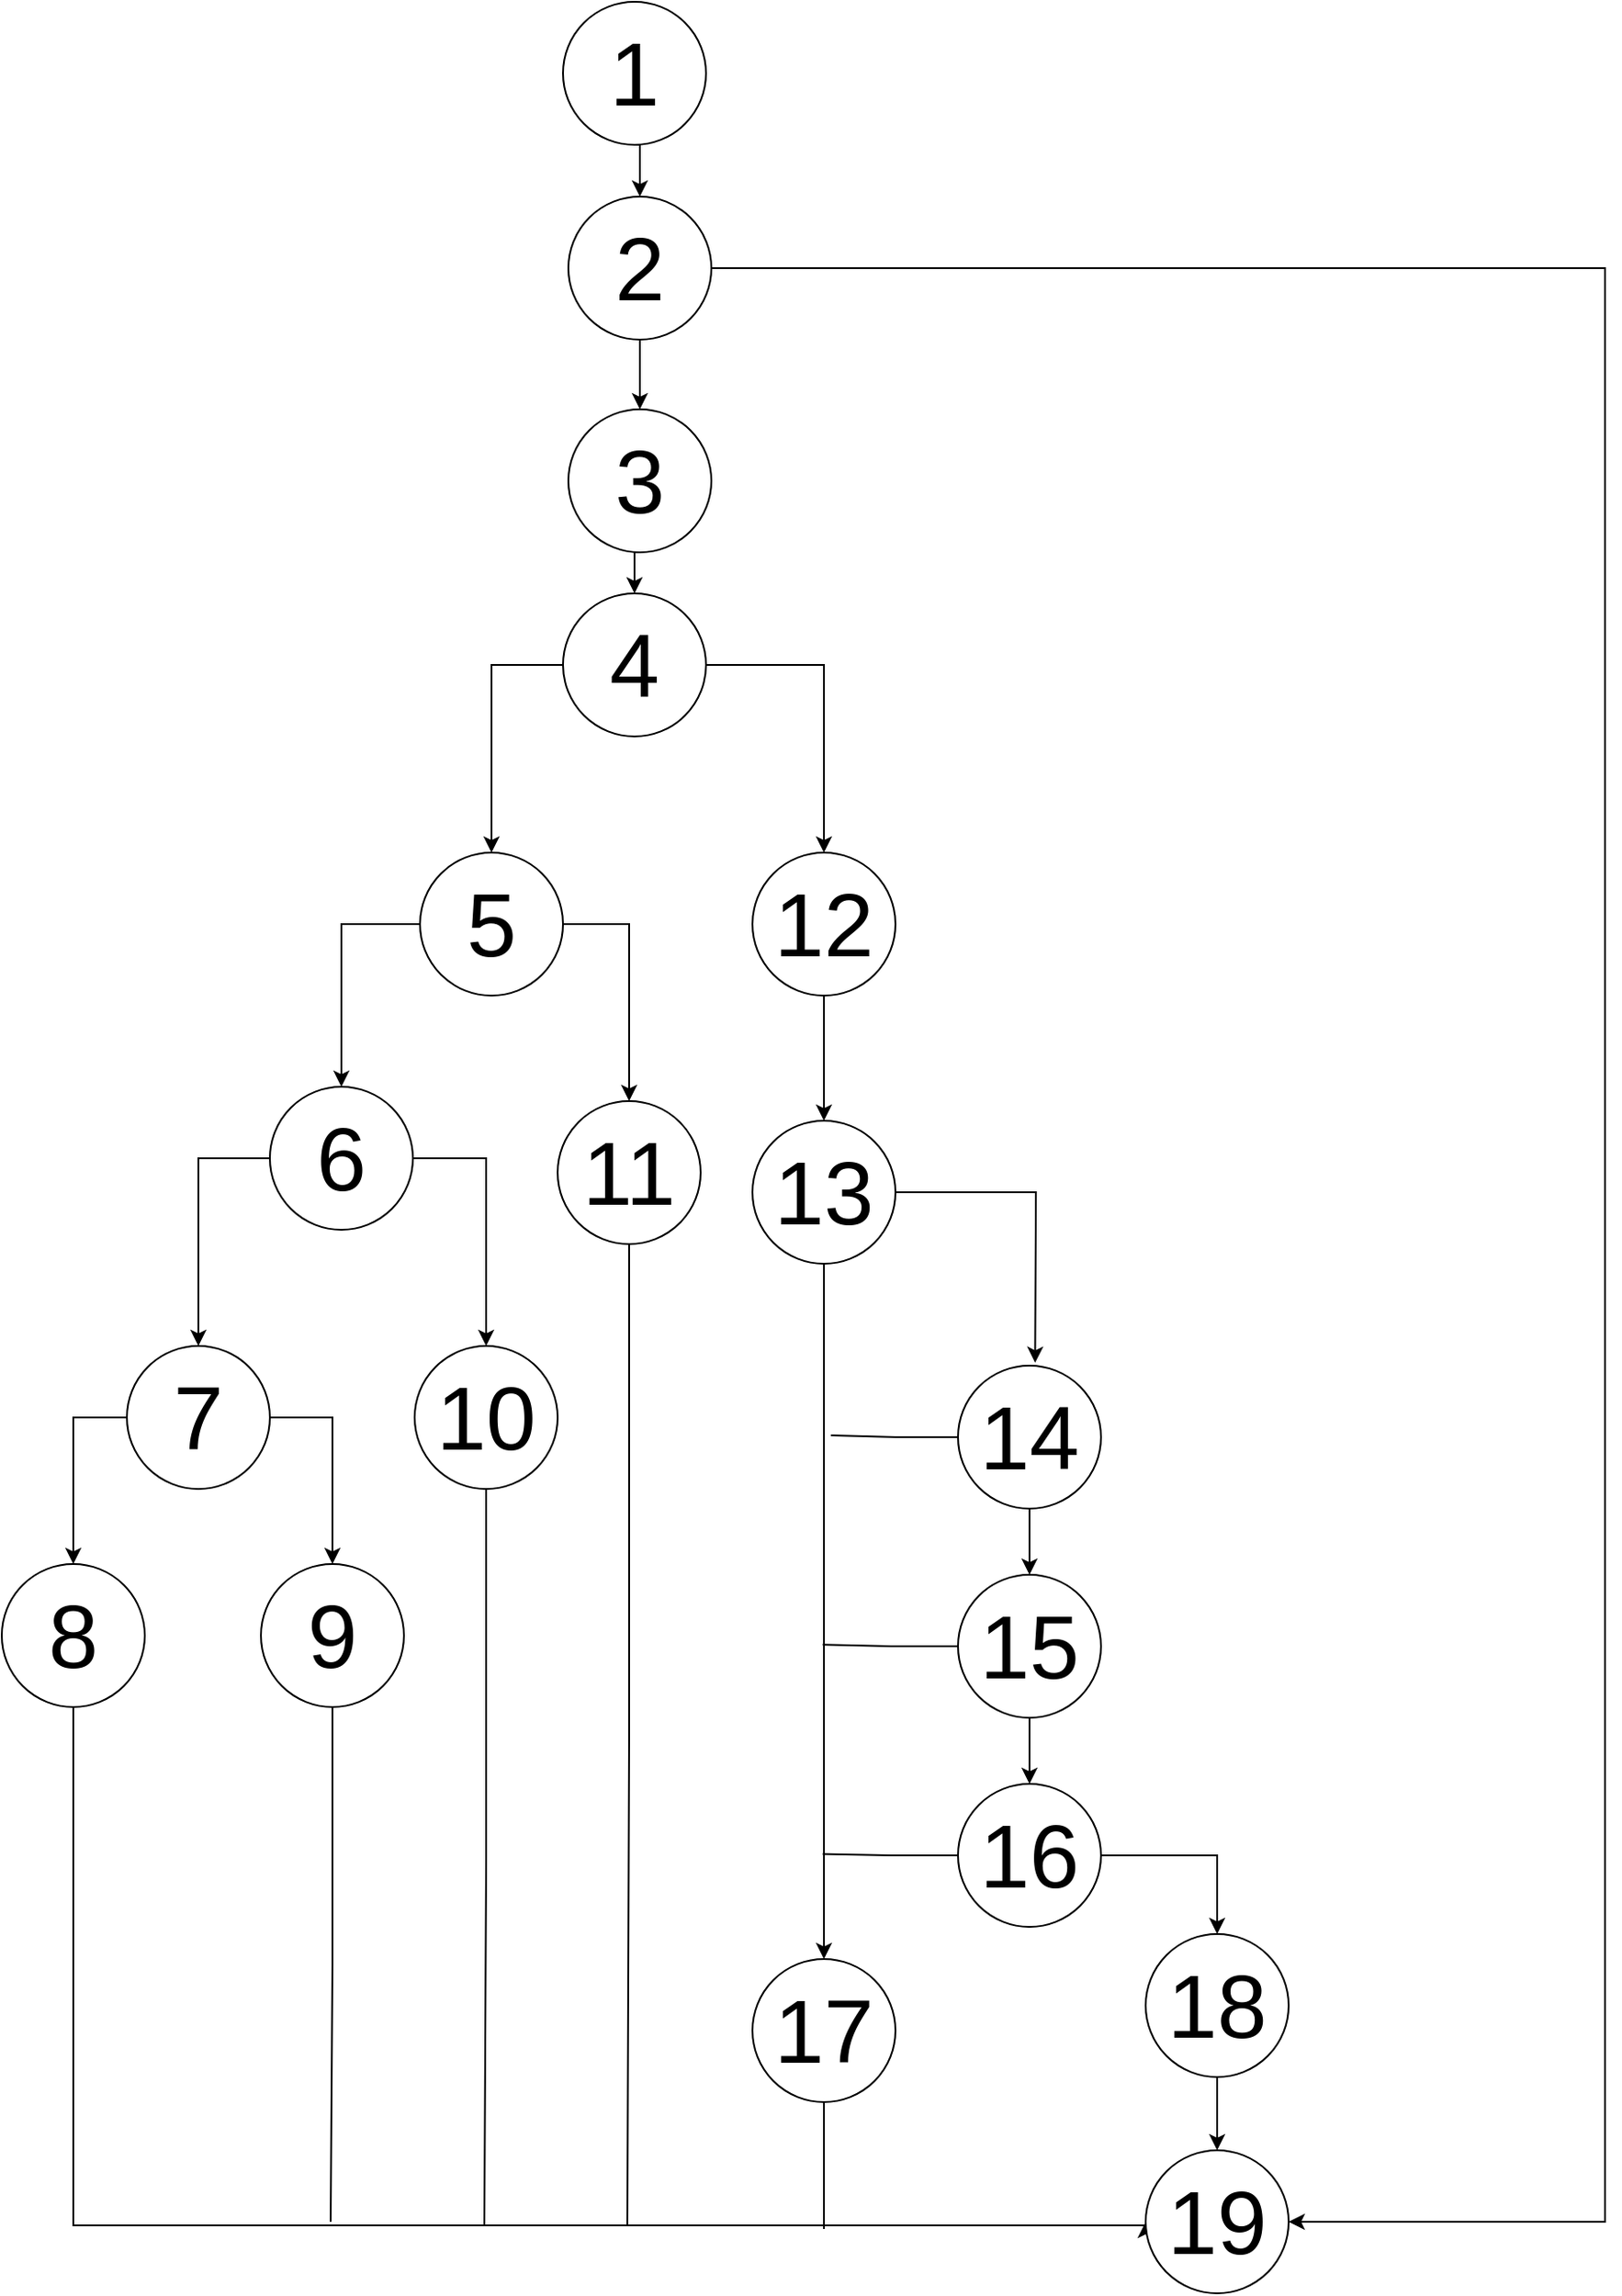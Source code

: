 <mxfile version="18.1.2" type="github">
  <diagram id="Wd26jXFsgFDWFj-va9AC" name="第 1 页">
    <mxGraphModel dx="2966" dy="1657" grid="0" gridSize="10" guides="1" tooltips="1" connect="1" arrows="1" fold="1" page="0" pageScale="1" pageWidth="827" pageHeight="1169" math="0" shadow="0">
      <root>
        <mxCell id="0" />
        <mxCell id="1" parent="0" />
        <mxCell id="2Bjxf9s9oJsouS8pz1xw-21" style="edgeStyle=orthogonalEdgeStyle;rounded=0;orthogonalLoop=1;jettySize=auto;html=1;exitX=0.5;exitY=1;exitDx=0;exitDy=0;entryX=0.5;entryY=0;entryDx=0;entryDy=0;" edge="1" parent="1" source="CzC6wXrIJO8HGLkusd6--1" target="2Bjxf9s9oJsouS8pz1xw-1">
          <mxGeometry relative="1" as="geometry" />
        </mxCell>
        <mxCell id="CzC6wXrIJO8HGLkusd6--1" value="&lt;font style=&quot;font-size: 50px;&quot;&gt;1&lt;/font&gt;" style="ellipse;whiteSpace=wrap;html=1;aspect=fixed;" parent="1" vertex="1">
          <mxGeometry x="352" y="372" width="80" height="80" as="geometry" />
        </mxCell>
        <mxCell id="2Bjxf9s9oJsouS8pz1xw-22" style="edgeStyle=orthogonalEdgeStyle;rounded=0;orthogonalLoop=1;jettySize=auto;html=1;exitX=0.5;exitY=1;exitDx=0;exitDy=0;entryX=0.5;entryY=0;entryDx=0;entryDy=0;" edge="1" parent="1" source="2Bjxf9s9oJsouS8pz1xw-1" target="2Bjxf9s9oJsouS8pz1xw-2">
          <mxGeometry relative="1" as="geometry" />
        </mxCell>
        <mxCell id="2Bjxf9s9oJsouS8pz1xw-47" style="edgeStyle=orthogonalEdgeStyle;rounded=0;orthogonalLoop=1;jettySize=auto;html=1;exitX=1;exitY=0.5;exitDx=0;exitDy=0;endArrow=classic;endFill=1;entryX=1;entryY=0.5;entryDx=0;entryDy=0;" edge="1" parent="1" source="2Bjxf9s9oJsouS8pz1xw-1" target="2Bjxf9s9oJsouS8pz1xw-20">
          <mxGeometry relative="1" as="geometry">
            <mxPoint x="843" y="1616" as="targetPoint" />
            <Array as="points">
              <mxPoint x="935" y="521" />
              <mxPoint x="935" y="1614" />
            </Array>
          </mxGeometry>
        </mxCell>
        <mxCell id="2Bjxf9s9oJsouS8pz1xw-1" value="&lt;font style=&quot;font-size: 50px;&quot;&gt;2&lt;/font&gt;" style="ellipse;whiteSpace=wrap;html=1;aspect=fixed;" vertex="1" parent="1">
          <mxGeometry x="355" y="481" width="80" height="80" as="geometry" />
        </mxCell>
        <mxCell id="2Bjxf9s9oJsouS8pz1xw-23" style="edgeStyle=orthogonalEdgeStyle;rounded=0;orthogonalLoop=1;jettySize=auto;html=1;exitX=0.5;exitY=1;exitDx=0;exitDy=0;entryX=0.5;entryY=0;entryDx=0;entryDy=0;" edge="1" parent="1" source="2Bjxf9s9oJsouS8pz1xw-2" target="2Bjxf9s9oJsouS8pz1xw-3">
          <mxGeometry relative="1" as="geometry" />
        </mxCell>
        <mxCell id="2Bjxf9s9oJsouS8pz1xw-2" value="&lt;font style=&quot;font-size: 50px;&quot;&gt;3&lt;/font&gt;" style="ellipse;whiteSpace=wrap;html=1;aspect=fixed;" vertex="1" parent="1">
          <mxGeometry x="355" y="600" width="80" height="80" as="geometry" />
        </mxCell>
        <mxCell id="2Bjxf9s9oJsouS8pz1xw-25" style="edgeStyle=orthogonalEdgeStyle;rounded=0;orthogonalLoop=1;jettySize=auto;html=1;exitX=0;exitY=0.5;exitDx=0;exitDy=0;entryX=0.5;entryY=0;entryDx=0;entryDy=0;" edge="1" parent="1" source="2Bjxf9s9oJsouS8pz1xw-3" target="2Bjxf9s9oJsouS8pz1xw-6">
          <mxGeometry relative="1" as="geometry" />
        </mxCell>
        <mxCell id="2Bjxf9s9oJsouS8pz1xw-33" style="edgeStyle=orthogonalEdgeStyle;rounded=0;orthogonalLoop=1;jettySize=auto;html=1;exitX=1;exitY=0.5;exitDx=0;exitDy=0;entryX=0.5;entryY=0;entryDx=0;entryDy=0;" edge="1" parent="1" source="2Bjxf9s9oJsouS8pz1xw-3" target="2Bjxf9s9oJsouS8pz1xw-7">
          <mxGeometry relative="1" as="geometry" />
        </mxCell>
        <mxCell id="2Bjxf9s9oJsouS8pz1xw-3" value="&lt;font style=&quot;font-size: 50px;&quot;&gt;4&lt;/font&gt;" style="ellipse;whiteSpace=wrap;html=1;aspect=fixed;" vertex="1" parent="1">
          <mxGeometry x="352" y="703" width="80" height="80" as="geometry" />
        </mxCell>
        <mxCell id="2Bjxf9s9oJsouS8pz1xw-26" style="edgeStyle=orthogonalEdgeStyle;rounded=0;orthogonalLoop=1;jettySize=auto;html=1;exitX=0;exitY=0.5;exitDx=0;exitDy=0;entryX=0.5;entryY=0;entryDx=0;entryDy=0;" edge="1" parent="1" source="2Bjxf9s9oJsouS8pz1xw-6" target="2Bjxf9s9oJsouS8pz1xw-8">
          <mxGeometry relative="1" as="geometry" />
        </mxCell>
        <mxCell id="2Bjxf9s9oJsouS8pz1xw-27" style="edgeStyle=orthogonalEdgeStyle;rounded=0;orthogonalLoop=1;jettySize=auto;html=1;exitX=1;exitY=0.5;exitDx=0;exitDy=0;entryX=0.5;entryY=0;entryDx=0;entryDy=0;" edge="1" parent="1" source="2Bjxf9s9oJsouS8pz1xw-6" target="2Bjxf9s9oJsouS8pz1xw-9">
          <mxGeometry relative="1" as="geometry" />
        </mxCell>
        <mxCell id="2Bjxf9s9oJsouS8pz1xw-6" value="&lt;font style=&quot;font-size: 50px;&quot;&gt;5&lt;/font&gt;" style="ellipse;whiteSpace=wrap;html=1;aspect=fixed;" vertex="1" parent="1">
          <mxGeometry x="272" y="848" width="80" height="80" as="geometry" />
        </mxCell>
        <mxCell id="2Bjxf9s9oJsouS8pz1xw-34" style="edgeStyle=orthogonalEdgeStyle;rounded=0;orthogonalLoop=1;jettySize=auto;html=1;exitX=0.5;exitY=1;exitDx=0;exitDy=0;" edge="1" parent="1" source="2Bjxf9s9oJsouS8pz1xw-7" target="2Bjxf9s9oJsouS8pz1xw-10">
          <mxGeometry relative="1" as="geometry" />
        </mxCell>
        <mxCell id="2Bjxf9s9oJsouS8pz1xw-7" value="&lt;font style=&quot;font-size: 50px;&quot;&gt;12&lt;/font&gt;" style="ellipse;whiteSpace=wrap;html=1;aspect=fixed;" vertex="1" parent="1">
          <mxGeometry x="458" y="848" width="80" height="80" as="geometry" />
        </mxCell>
        <mxCell id="2Bjxf9s9oJsouS8pz1xw-28" style="edgeStyle=orthogonalEdgeStyle;rounded=0;orthogonalLoop=1;jettySize=auto;html=1;exitX=0;exitY=0.5;exitDx=0;exitDy=0;entryX=0.5;entryY=0;entryDx=0;entryDy=0;" edge="1" parent="1" source="2Bjxf9s9oJsouS8pz1xw-8" target="2Bjxf9s9oJsouS8pz1xw-12">
          <mxGeometry relative="1" as="geometry" />
        </mxCell>
        <mxCell id="2Bjxf9s9oJsouS8pz1xw-29" style="edgeStyle=orthogonalEdgeStyle;rounded=0;orthogonalLoop=1;jettySize=auto;html=1;exitX=1;exitY=0.5;exitDx=0;exitDy=0;entryX=0.5;entryY=0;entryDx=0;entryDy=0;" edge="1" parent="1" source="2Bjxf9s9oJsouS8pz1xw-8" target="2Bjxf9s9oJsouS8pz1xw-11">
          <mxGeometry relative="1" as="geometry" />
        </mxCell>
        <mxCell id="2Bjxf9s9oJsouS8pz1xw-8" value="&lt;font style=&quot;font-size: 50px;&quot;&gt;6&lt;/font&gt;" style="ellipse;whiteSpace=wrap;html=1;aspect=fixed;" vertex="1" parent="1">
          <mxGeometry x="188" y="979" width="80" height="80" as="geometry" />
        </mxCell>
        <mxCell id="2Bjxf9s9oJsouS8pz1xw-46" style="edgeStyle=orthogonalEdgeStyle;rounded=0;orthogonalLoop=1;jettySize=auto;html=1;exitX=0.5;exitY=1;exitDx=0;exitDy=0;endArrow=none;endFill=0;" edge="1" parent="1" source="2Bjxf9s9oJsouS8pz1xw-9">
          <mxGeometry relative="1" as="geometry">
            <mxPoint x="388" y="1616" as="targetPoint" />
          </mxGeometry>
        </mxCell>
        <mxCell id="2Bjxf9s9oJsouS8pz1xw-9" value="&lt;span style=&quot;font-size: 50px;&quot;&gt;11&lt;/span&gt;" style="ellipse;whiteSpace=wrap;html=1;aspect=fixed;" vertex="1" parent="1">
          <mxGeometry x="349" y="987" width="80" height="80" as="geometry" />
        </mxCell>
        <mxCell id="2Bjxf9s9oJsouS8pz1xw-35" style="edgeStyle=orthogonalEdgeStyle;rounded=0;orthogonalLoop=1;jettySize=auto;html=1;exitX=0.5;exitY=1;exitDx=0;exitDy=0;entryX=0.5;entryY=0;entryDx=0;entryDy=0;" edge="1" parent="1" source="2Bjxf9s9oJsouS8pz1xw-10" target="2Bjxf9s9oJsouS8pz1xw-18">
          <mxGeometry relative="1" as="geometry" />
        </mxCell>
        <mxCell id="2Bjxf9s9oJsouS8pz1xw-36" style="edgeStyle=orthogonalEdgeStyle;rounded=0;orthogonalLoop=1;jettySize=auto;html=1;exitX=1;exitY=0.5;exitDx=0;exitDy=0;" edge="1" parent="1" source="2Bjxf9s9oJsouS8pz1xw-10">
          <mxGeometry relative="1" as="geometry">
            <mxPoint x="616.143" y="1133.429" as="targetPoint" />
          </mxGeometry>
        </mxCell>
        <mxCell id="2Bjxf9s9oJsouS8pz1xw-10" value="&lt;font style=&quot;font-size: 50px;&quot;&gt;13&lt;/font&gt;" style="ellipse;whiteSpace=wrap;html=1;aspect=fixed;" vertex="1" parent="1">
          <mxGeometry x="458" y="998" width="80" height="80" as="geometry" />
        </mxCell>
        <mxCell id="2Bjxf9s9oJsouS8pz1xw-45" style="edgeStyle=orthogonalEdgeStyle;rounded=0;orthogonalLoop=1;jettySize=auto;html=1;exitX=0.5;exitY=1;exitDx=0;exitDy=0;endArrow=none;endFill=0;" edge="1" parent="1" source="2Bjxf9s9oJsouS8pz1xw-11">
          <mxGeometry relative="1" as="geometry">
            <mxPoint x="308" y="1616" as="targetPoint" />
          </mxGeometry>
        </mxCell>
        <mxCell id="2Bjxf9s9oJsouS8pz1xw-11" value="&lt;font style=&quot;font-size: 50px;&quot;&gt;10&lt;/font&gt;" style="ellipse;whiteSpace=wrap;html=1;aspect=fixed;" vertex="1" parent="1">
          <mxGeometry x="269" y="1124" width="80" height="80" as="geometry" />
        </mxCell>
        <mxCell id="2Bjxf9s9oJsouS8pz1xw-30" style="edgeStyle=orthogonalEdgeStyle;rounded=0;orthogonalLoop=1;jettySize=auto;html=1;exitX=0;exitY=0.5;exitDx=0;exitDy=0;entryX=0.5;entryY=0;entryDx=0;entryDy=0;" edge="1" parent="1" source="2Bjxf9s9oJsouS8pz1xw-12" target="2Bjxf9s9oJsouS8pz1xw-13">
          <mxGeometry relative="1" as="geometry" />
        </mxCell>
        <mxCell id="2Bjxf9s9oJsouS8pz1xw-31" style="edgeStyle=orthogonalEdgeStyle;rounded=0;orthogonalLoop=1;jettySize=auto;html=1;exitX=1;exitY=0.5;exitDx=0;exitDy=0;entryX=0.5;entryY=0;entryDx=0;entryDy=0;" edge="1" parent="1" source="2Bjxf9s9oJsouS8pz1xw-12" target="2Bjxf9s9oJsouS8pz1xw-14">
          <mxGeometry relative="1" as="geometry" />
        </mxCell>
        <mxCell id="2Bjxf9s9oJsouS8pz1xw-12" value="&lt;font style=&quot;font-size: 50px;&quot;&gt;7&lt;/font&gt;" style="ellipse;whiteSpace=wrap;html=1;aspect=fixed;" vertex="1" parent="1">
          <mxGeometry x="108" y="1124" width="80" height="80" as="geometry" />
        </mxCell>
        <mxCell id="2Bjxf9s9oJsouS8pz1xw-32" style="edgeStyle=orthogonalEdgeStyle;rounded=0;orthogonalLoop=1;jettySize=auto;html=1;entryX=0;entryY=0.5;entryDx=0;entryDy=0;" edge="1" parent="1" source="2Bjxf9s9oJsouS8pz1xw-13" target="2Bjxf9s9oJsouS8pz1xw-20">
          <mxGeometry relative="1" as="geometry">
            <mxPoint x="680" y="1700" as="targetPoint" />
            <Array as="points">
              <mxPoint x="78" y="1616" />
            </Array>
          </mxGeometry>
        </mxCell>
        <mxCell id="2Bjxf9s9oJsouS8pz1xw-13" value="&lt;font style=&quot;font-size: 50px;&quot;&gt;8&lt;/font&gt;" style="ellipse;whiteSpace=wrap;html=1;aspect=fixed;" vertex="1" parent="1">
          <mxGeometry x="38" y="1246" width="80" height="80" as="geometry" />
        </mxCell>
        <mxCell id="2Bjxf9s9oJsouS8pz1xw-44" style="edgeStyle=orthogonalEdgeStyle;rounded=0;orthogonalLoop=1;jettySize=auto;html=1;exitX=0.5;exitY=1;exitDx=0;exitDy=0;endArrow=none;endFill=0;" edge="1" parent="1" source="2Bjxf9s9oJsouS8pz1xw-14">
          <mxGeometry relative="1" as="geometry">
            <mxPoint x="222" y="1614" as="targetPoint" />
          </mxGeometry>
        </mxCell>
        <mxCell id="2Bjxf9s9oJsouS8pz1xw-14" value="&lt;font style=&quot;font-size: 50px;&quot;&gt;9&lt;/font&gt;" style="ellipse;whiteSpace=wrap;html=1;aspect=fixed;" vertex="1" parent="1">
          <mxGeometry x="183" y="1246" width="80" height="80" as="geometry" />
        </mxCell>
        <mxCell id="2Bjxf9s9oJsouS8pz1xw-37" style="edgeStyle=orthogonalEdgeStyle;rounded=0;orthogonalLoop=1;jettySize=auto;html=1;exitX=0.5;exitY=1;exitDx=0;exitDy=0;entryX=0.5;entryY=0;entryDx=0;entryDy=0;" edge="1" parent="1" source="2Bjxf9s9oJsouS8pz1xw-15" target="2Bjxf9s9oJsouS8pz1xw-16">
          <mxGeometry relative="1" as="geometry" />
        </mxCell>
        <mxCell id="2Bjxf9s9oJsouS8pz1xw-43" style="edgeStyle=orthogonalEdgeStyle;rounded=0;orthogonalLoop=1;jettySize=auto;html=1;exitX=0;exitY=0.5;exitDx=0;exitDy=0;endArrow=none;endFill=0;" edge="1" parent="1" source="2Bjxf9s9oJsouS8pz1xw-15">
          <mxGeometry relative="1" as="geometry">
            <mxPoint x="501.857" y="1174" as="targetPoint" />
          </mxGeometry>
        </mxCell>
        <mxCell id="2Bjxf9s9oJsouS8pz1xw-15" value="&lt;font style=&quot;font-size: 50px;&quot;&gt;14&lt;/font&gt;" style="ellipse;whiteSpace=wrap;html=1;aspect=fixed;" vertex="1" parent="1">
          <mxGeometry x="573" y="1135" width="80" height="80" as="geometry" />
        </mxCell>
        <mxCell id="2Bjxf9s9oJsouS8pz1xw-38" style="edgeStyle=orthogonalEdgeStyle;rounded=0;orthogonalLoop=1;jettySize=auto;html=1;exitX=0.5;exitY=1;exitDx=0;exitDy=0;entryX=0.5;entryY=0;entryDx=0;entryDy=0;" edge="1" parent="1" source="2Bjxf9s9oJsouS8pz1xw-16" target="2Bjxf9s9oJsouS8pz1xw-17">
          <mxGeometry relative="1" as="geometry" />
        </mxCell>
        <mxCell id="2Bjxf9s9oJsouS8pz1xw-42" style="edgeStyle=orthogonalEdgeStyle;rounded=0;orthogonalLoop=1;jettySize=auto;html=1;exitX=0;exitY=0.5;exitDx=0;exitDy=0;endArrow=none;endFill=0;" edge="1" parent="1" source="2Bjxf9s9oJsouS8pz1xw-16">
          <mxGeometry relative="1" as="geometry">
            <mxPoint x="497.286" y="1291.143" as="targetPoint" />
          </mxGeometry>
        </mxCell>
        <mxCell id="2Bjxf9s9oJsouS8pz1xw-16" value="&lt;font style=&quot;font-size: 50px;&quot;&gt;15&lt;/font&gt;" style="ellipse;whiteSpace=wrap;html=1;aspect=fixed;" vertex="1" parent="1">
          <mxGeometry x="573" y="1252" width="80" height="80" as="geometry" />
        </mxCell>
        <mxCell id="2Bjxf9s9oJsouS8pz1xw-39" style="edgeStyle=orthogonalEdgeStyle;rounded=0;orthogonalLoop=1;jettySize=auto;html=1;exitX=1;exitY=0.5;exitDx=0;exitDy=0;entryX=0.5;entryY=0;entryDx=0;entryDy=0;" edge="1" parent="1" source="2Bjxf9s9oJsouS8pz1xw-17" target="2Bjxf9s9oJsouS8pz1xw-19">
          <mxGeometry relative="1" as="geometry">
            <mxPoint x="749" y="1490" as="targetPoint" />
          </mxGeometry>
        </mxCell>
        <mxCell id="2Bjxf9s9oJsouS8pz1xw-41" style="edgeStyle=orthogonalEdgeStyle;rounded=0;orthogonalLoop=1;jettySize=auto;html=1;exitX=0;exitY=0.5;exitDx=0;exitDy=0;endArrow=none;endFill=0;" edge="1" parent="1" source="2Bjxf9s9oJsouS8pz1xw-17">
          <mxGeometry relative="1" as="geometry">
            <mxPoint x="497.286" y="1408.286" as="targetPoint" />
          </mxGeometry>
        </mxCell>
        <mxCell id="2Bjxf9s9oJsouS8pz1xw-17" value="&lt;font style=&quot;font-size: 50px;&quot;&gt;16&lt;/font&gt;" style="ellipse;whiteSpace=wrap;html=1;aspect=fixed;" vertex="1" parent="1">
          <mxGeometry x="573" y="1369" width="80" height="80" as="geometry" />
        </mxCell>
        <mxCell id="2Bjxf9s9oJsouS8pz1xw-48" style="edgeStyle=orthogonalEdgeStyle;rounded=0;orthogonalLoop=1;jettySize=auto;html=1;exitX=0.5;exitY=1;exitDx=0;exitDy=0;endArrow=none;endFill=0;" edge="1" parent="1" source="2Bjxf9s9oJsouS8pz1xw-18">
          <mxGeometry relative="1" as="geometry">
            <mxPoint x="498" y="1618" as="targetPoint" />
          </mxGeometry>
        </mxCell>
        <mxCell id="2Bjxf9s9oJsouS8pz1xw-18" value="&lt;font style=&quot;font-size: 50px;&quot;&gt;17&lt;/font&gt;" style="ellipse;whiteSpace=wrap;html=1;aspect=fixed;" vertex="1" parent="1">
          <mxGeometry x="458" y="1467" width="80" height="80" as="geometry" />
        </mxCell>
        <mxCell id="2Bjxf9s9oJsouS8pz1xw-40" style="edgeStyle=orthogonalEdgeStyle;rounded=0;orthogonalLoop=1;jettySize=auto;html=1;exitX=0.5;exitY=1;exitDx=0;exitDy=0;entryX=0.5;entryY=0;entryDx=0;entryDy=0;" edge="1" parent="1" source="2Bjxf9s9oJsouS8pz1xw-19" target="2Bjxf9s9oJsouS8pz1xw-20">
          <mxGeometry relative="1" as="geometry" />
        </mxCell>
        <mxCell id="2Bjxf9s9oJsouS8pz1xw-19" value="&lt;font style=&quot;font-size: 50px;&quot;&gt;18&lt;/font&gt;" style="ellipse;whiteSpace=wrap;html=1;aspect=fixed;" vertex="1" parent="1">
          <mxGeometry x="678" y="1453" width="80" height="80" as="geometry" />
        </mxCell>
        <mxCell id="2Bjxf9s9oJsouS8pz1xw-20" value="&lt;font style=&quot;font-size: 50px;&quot;&gt;19&lt;/font&gt;" style="ellipse;whiteSpace=wrap;html=1;aspect=fixed;" vertex="1" parent="1">
          <mxGeometry x="678" y="1574" width="80" height="80" as="geometry" />
        </mxCell>
      </root>
    </mxGraphModel>
  </diagram>
</mxfile>
